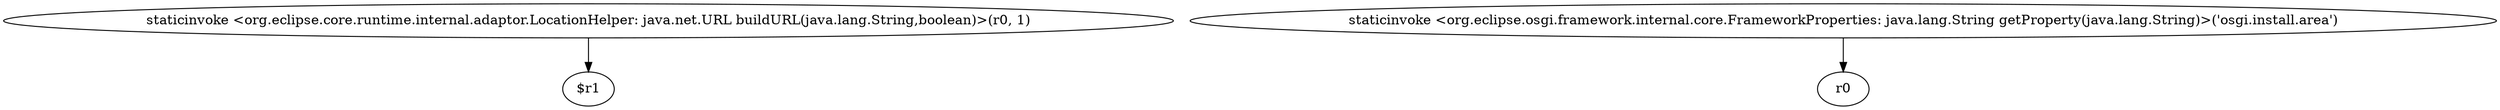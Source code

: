 digraph g {
0[label="staticinvoke <org.eclipse.core.runtime.internal.adaptor.LocationHelper: java.net.URL buildURL(java.lang.String,boolean)>(r0, 1)"]
1[label="$r1"]
0->1[label=""]
2[label="staticinvoke <org.eclipse.osgi.framework.internal.core.FrameworkProperties: java.lang.String getProperty(java.lang.String)>('osgi.install.area')"]
3[label="r0"]
2->3[label=""]
}